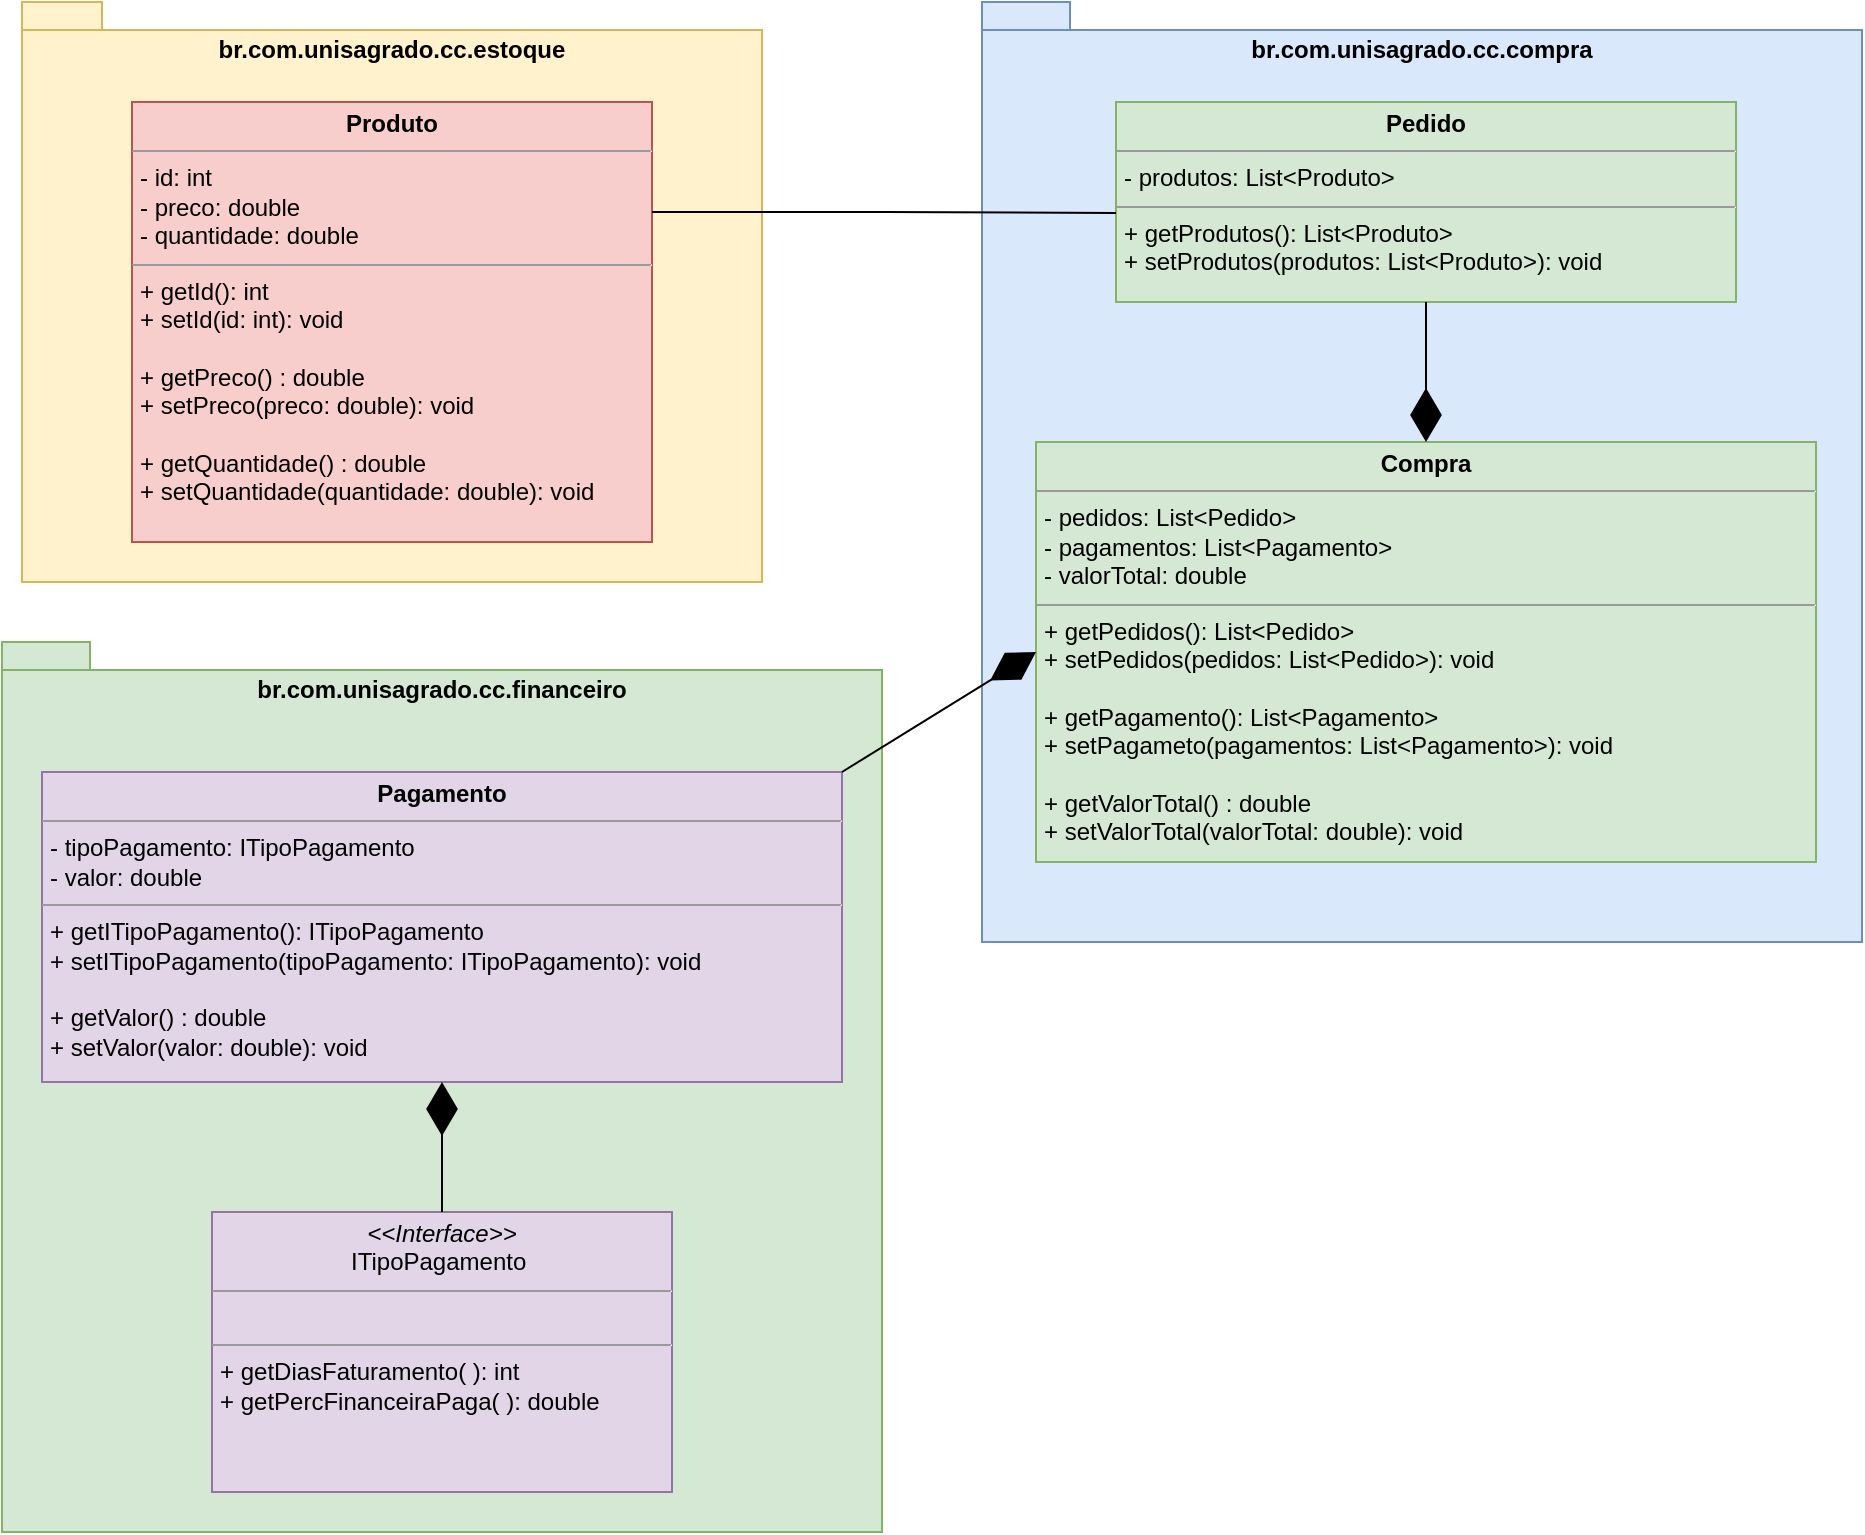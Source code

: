 <mxfile version="21.7.0" type="github">
  <diagram name="Página-1" id="fdnbRQGHdrDlv3xkgtDx">
    <mxGraphModel dx="664" dy="309" grid="1" gridSize="10" guides="1" tooltips="1" connect="1" arrows="1" fold="1" page="1" pageScale="1" pageWidth="827" pageHeight="1169" math="0" shadow="0">
      <root>
        <mxCell id="0" />
        <mxCell id="1" parent="0" />
        <mxCell id="3d02Msl4Y3GrQb0J_Nxn-15" value="br.com.unisagrado.cc.estoque" style="shape=folder;fontStyle=1;spacingTop=10;tabWidth=40;tabHeight=14;tabPosition=left;html=1;whiteSpace=wrap;verticalAlign=top;fillColor=#fff2cc;strokeColor=#d6b656;" parent="1" vertex="1">
          <mxGeometry x="260" y="130" width="370" height="290" as="geometry" />
        </mxCell>
        <mxCell id="3d02Msl4Y3GrQb0J_Nxn-19" value="&lt;p style=&quot;margin:0px;margin-top:4px;text-align:center;&quot;&gt;&lt;b&gt;Produto&lt;/b&gt;&lt;/p&gt;&lt;hr size=&quot;1&quot;&gt;&lt;p style=&quot;margin:0px;margin-left:4px;&quot;&gt;- id: int&lt;/p&gt;&lt;p style=&quot;margin:0px;margin-left:4px;&quot;&gt;- preco: double&lt;/p&gt;&lt;p style=&quot;margin:0px;margin-left:4px;&quot;&gt;- quantidade: double&lt;/p&gt;&lt;hr size=&quot;1&quot;&gt;&lt;p style=&quot;margin:0px;margin-left:4px;&quot;&gt;+ getId(): int&lt;/p&gt;&lt;p style=&quot;margin:0px;margin-left:4px;&quot;&gt;+ setId(id: int): void&lt;/p&gt;&lt;p style=&quot;margin:0px;margin-left:4px;&quot;&gt;&lt;br&gt;&lt;/p&gt;&lt;p style=&quot;margin:0px;margin-left:4px;&quot;&gt;+ getPreco() : double&amp;nbsp;&lt;/p&gt;&lt;p style=&quot;margin:0px;margin-left:4px;&quot;&gt;&lt;span style=&quot;background-color: initial;&quot;&gt;+ setPreco(preco: double): void&lt;/span&gt;&lt;/p&gt;&lt;p style=&quot;margin:0px;margin-left:4px;&quot;&gt;&lt;br&gt;&lt;/p&gt;&lt;p style=&quot;margin:0px;margin-left:4px;&quot;&gt;+ getQuantidade() : double&lt;/p&gt;&lt;p style=&quot;margin:0px;margin-left:4px;&quot;&gt;&lt;span style=&quot;background-color: initial;&quot;&gt;+ setQuantidade(quantidade: double): void&lt;/span&gt;&lt;/p&gt;" style="verticalAlign=top;align=left;overflow=fill;fontSize=12;fontFamily=Helvetica;html=1;whiteSpace=wrap;fillColor=#f8cecc;strokeColor=#b85450;" parent="1" vertex="1">
          <mxGeometry x="315" y="180" width="260" height="220" as="geometry" />
        </mxCell>
        <mxCell id="3d02Msl4Y3GrQb0J_Nxn-39" value="" style="group" parent="1" vertex="1" connectable="0">
          <mxGeometry x="250" y="450" width="440" height="445" as="geometry" />
        </mxCell>
        <mxCell id="3d02Msl4Y3GrQb0J_Nxn-23" value="br.com.unisagrado.cc.financeiro" style="shape=folder;fontStyle=1;spacingTop=10;tabWidth=40;tabHeight=14;tabPosition=left;html=1;whiteSpace=wrap;verticalAlign=top;fillColor=#d5e8d4;strokeColor=#82b366;" parent="3d02Msl4Y3GrQb0J_Nxn-39" vertex="1">
          <mxGeometry width="440" height="445" as="geometry" />
        </mxCell>
        <mxCell id="3d02Msl4Y3GrQb0J_Nxn-26" value="&lt;p style=&quot;margin:0px;margin-top:4px;text-align:center;&quot;&gt;&lt;b&gt;Pagamento&lt;/b&gt;&lt;/p&gt;&lt;hr size=&quot;1&quot;&gt;&lt;p style=&quot;margin:0px;margin-left:4px;&quot;&gt;- tipoPagamento: ITipoPagamento&lt;/p&gt;&lt;p style=&quot;margin:0px;margin-left:4px;&quot;&gt;- valor: double&lt;/p&gt;&lt;hr size=&quot;1&quot;&gt;&lt;p style=&quot;margin:0px;margin-left:4px;&quot;&gt;+ getITipoPagamento(): ITipoPagamento&lt;/p&gt;&lt;p style=&quot;margin:0px;margin-left:4px;&quot;&gt;+ setITipoPagamento(tipoPagamento: ITipoPagamento): void&lt;/p&gt;&lt;p style=&quot;margin:0px;margin-left:4px;&quot;&gt;&lt;br&gt;&lt;/p&gt;&lt;p style=&quot;margin:0px;margin-left:4px;&quot;&gt;+ getValor() : double&amp;nbsp;&lt;/p&gt;&lt;p style=&quot;margin:0px;margin-left:4px;&quot;&gt;&lt;span style=&quot;background-color: initial;&quot;&gt;+ setValor(valor: double): void&lt;/span&gt;&lt;/p&gt;" style="verticalAlign=top;align=left;overflow=fill;fontSize=12;fontFamily=Helvetica;html=1;whiteSpace=wrap;fillColor=#e1d5e7;strokeColor=#9673a6;" parent="3d02Msl4Y3GrQb0J_Nxn-39" vertex="1">
          <mxGeometry x="20" y="65" width="400" height="155" as="geometry" />
        </mxCell>
        <mxCell id="3d02Msl4Y3GrQb0J_Nxn-27" value="&lt;p style=&quot;margin:0px;margin-top:4px;text-align:center;&quot;&gt;&lt;i&gt;&amp;lt;&amp;lt;Interface&amp;gt;&amp;gt;&lt;/i&gt;&lt;br&gt;ITipoPagamento&lt;b&gt;&amp;nbsp;&lt;/b&gt;&lt;/p&gt;&lt;hr size=&quot;1&quot;&gt;&lt;p style=&quot;margin:0px;margin-left:4px;&quot;&gt;&lt;br&gt;&lt;/p&gt;&lt;hr size=&quot;1&quot;&gt;&lt;p style=&quot;margin:0px;margin-left:4px;&quot;&gt;+ getDiasFaturamento( ): int&lt;br&gt;+ getPercFinanceiraPaga( ): double&lt;/p&gt;" style="verticalAlign=top;align=left;overflow=fill;fontSize=12;fontFamily=Helvetica;html=1;whiteSpace=wrap;fillColor=#e1d5e7;strokeColor=#9673a6;" parent="3d02Msl4Y3GrQb0J_Nxn-39" vertex="1">
          <mxGeometry x="105" y="285" width="230" height="140" as="geometry" />
        </mxCell>
        <mxCell id="iwA0g8I7Q6-qqf_M8yeM-16" value="" style="endArrow=diamondThin;endFill=1;endSize=24;html=1;rounded=0;exitX=0.5;exitY=0;exitDx=0;exitDy=0;entryX=0.5;entryY=1;entryDx=0;entryDy=0;" edge="1" parent="3d02Msl4Y3GrQb0J_Nxn-39" source="3d02Msl4Y3GrQb0J_Nxn-27" target="3d02Msl4Y3GrQb0J_Nxn-26">
          <mxGeometry width="160" relative="1" as="geometry">
            <mxPoint x="430" y="75" as="sourcePoint" />
            <mxPoint x="527" y="15" as="targetPoint" />
          </mxGeometry>
        </mxCell>
        <mxCell id="3d02Msl4Y3GrQb0J_Nxn-40" value="" style="group" parent="1" vertex="1" connectable="0">
          <mxGeometry x="740" y="130" width="440" height="470" as="geometry" />
        </mxCell>
        <mxCell id="3d02Msl4Y3GrQb0J_Nxn-22" value="br.com.unisagrado.cc.compra" style="shape=folder;fontStyle=1;spacingTop=10;tabWidth=40;tabHeight=14;tabPosition=left;html=1;whiteSpace=wrap;verticalAlign=top;fillColor=#dae8fc;strokeColor=#6c8ebf;" parent="3d02Msl4Y3GrQb0J_Nxn-40" vertex="1">
          <mxGeometry width="440" height="470" as="geometry" />
        </mxCell>
        <mxCell id="3d02Msl4Y3GrQb0J_Nxn-25" value="&lt;p style=&quot;margin:0px;margin-top:4px;text-align:center;&quot;&gt;&lt;b&gt;Pedido&lt;/b&gt;&lt;/p&gt;&lt;hr size=&quot;1&quot;&gt;&lt;p style=&quot;margin:0px;margin-left:4px;&quot;&gt;- produtos: List&amp;lt;Produto&amp;gt;&lt;/p&gt;&lt;hr size=&quot;1&quot;&gt;&lt;p style=&quot;margin:0px;margin-left:4px;&quot;&gt;+ getProdutos(): List&amp;lt;Produto&amp;gt;&amp;nbsp;&lt;/p&gt;&lt;p style=&quot;margin:0px;margin-left:4px;&quot;&gt;+ setProdutos(produtos: List&amp;lt;Produto&amp;gt;): void&lt;/p&gt;&lt;p style=&quot;margin:0px;margin-left:4px;&quot;&gt;&lt;br&gt;&lt;/p&gt;" style="verticalAlign=top;align=left;overflow=fill;fontSize=12;fontFamily=Helvetica;html=1;whiteSpace=wrap;fillColor=#d5e8d4;strokeColor=#82b366;" parent="3d02Msl4Y3GrQb0J_Nxn-40" vertex="1">
          <mxGeometry x="67" y="50" width="310" height="100" as="geometry" />
        </mxCell>
        <mxCell id="3d02Msl4Y3GrQb0J_Nxn-28" value="&lt;p style=&quot;margin:0px;margin-top:4px;text-align:center;&quot;&gt;&lt;b&gt;Compra&lt;/b&gt;&lt;/p&gt;&lt;hr size=&quot;1&quot;&gt;&lt;p style=&quot;margin:0px;margin-left:4px;&quot;&gt;- pedidos: List&amp;lt;Pedido&amp;gt;&lt;/p&gt;&lt;p style=&quot;margin:0px;margin-left:4px;&quot;&gt;- pagamentos: List&amp;lt;Pagamento&amp;gt;&lt;/p&gt;&lt;p style=&quot;margin:0px;margin-left:4px;&quot;&gt;- valorTotal: double&lt;/p&gt;&lt;hr size=&quot;1&quot;&gt;&lt;p style=&quot;border-color: var(--border-color); margin: 0px 0px 0px 4px;&quot;&gt;+ getPedidos(): List&amp;lt;Pedido&amp;gt;&amp;nbsp;&lt;/p&gt;&lt;p style=&quot;border-color: var(--border-color); margin: 0px 0px 0px 4px;&quot;&gt;+ setPedidos(pedidos: List&amp;lt;Pedido&amp;gt;): void&lt;/p&gt;&lt;p style=&quot;border-color: var(--border-color); margin: 0px 0px 0px 4px;&quot;&gt;&lt;br&gt;&lt;/p&gt;&lt;p style=&quot;border-color: var(--border-color); margin: 0px 0px 0px 4px;&quot;&gt;+ getPagamento(): List&amp;lt;Pagamento&amp;gt;&amp;nbsp;&lt;/p&gt;&lt;p style=&quot;border-color: var(--border-color); margin: 0px 0px 0px 4px;&quot;&gt;+ setPagameto(pagamentos: List&amp;lt;Pagamento&amp;gt;): void&lt;/p&gt;&lt;p style=&quot;margin:0px;margin-left:4px;&quot;&gt;&lt;br&gt;&lt;/p&gt;&lt;p style=&quot;margin:0px;margin-left:4px;&quot;&gt;+ getValorTotal() : double&lt;/p&gt;&lt;p style=&quot;margin:0px;margin-left:4px;&quot;&gt;+ setValorTotal(valorTotal: double): void&lt;/p&gt;" style="verticalAlign=top;align=left;overflow=fill;fontSize=12;fontFamily=Helvetica;html=1;whiteSpace=wrap;fillColor=#d5e8d4;strokeColor=#82b366;" parent="3d02Msl4Y3GrQb0J_Nxn-40" vertex="1">
          <mxGeometry x="27" y="220" width="390" height="210" as="geometry" />
        </mxCell>
        <mxCell id="iwA0g8I7Q6-qqf_M8yeM-4" value="" style="endArrow=diamondThin;endFill=1;endSize=24;html=1;rounded=0;entryX=0.5;entryY=0;entryDx=0;entryDy=0;" edge="1" parent="3d02Msl4Y3GrQb0J_Nxn-40" source="3d02Msl4Y3GrQb0J_Nxn-25" target="3d02Msl4Y3GrQb0J_Nxn-28">
          <mxGeometry width="160" relative="1" as="geometry">
            <mxPoint x="-150" y="380" as="sourcePoint" />
            <mxPoint x="10" y="380" as="targetPoint" />
          </mxGeometry>
        </mxCell>
        <mxCell id="iwA0g8I7Q6-qqf_M8yeM-11" value="" style="endArrow=diamondThin;endFill=1;endSize=24;html=1;rounded=0;exitX=1;exitY=0;exitDx=0;exitDy=0;" edge="1" parent="1" source="3d02Msl4Y3GrQb0J_Nxn-26">
          <mxGeometry width="160" relative="1" as="geometry">
            <mxPoint x="972" y="290" as="sourcePoint" />
            <mxPoint x="767" y="455" as="targetPoint" />
          </mxGeometry>
        </mxCell>
        <mxCell id="iwA0g8I7Q6-qqf_M8yeM-17" value="" style="endArrow=none;html=1;edgeStyle=orthogonalEdgeStyle;rounded=0;exitX=1;exitY=0.25;exitDx=0;exitDy=0;entryX=0;entryY=0.555;entryDx=0;entryDy=0;entryPerimeter=0;" edge="1" parent="1" source="3d02Msl4Y3GrQb0J_Nxn-19" target="3d02Msl4Y3GrQb0J_Nxn-25">
          <mxGeometry relative="1" as="geometry">
            <mxPoint x="590" y="370" as="sourcePoint" />
            <mxPoint x="750" y="370" as="targetPoint" />
          </mxGeometry>
        </mxCell>
      </root>
    </mxGraphModel>
  </diagram>
</mxfile>
